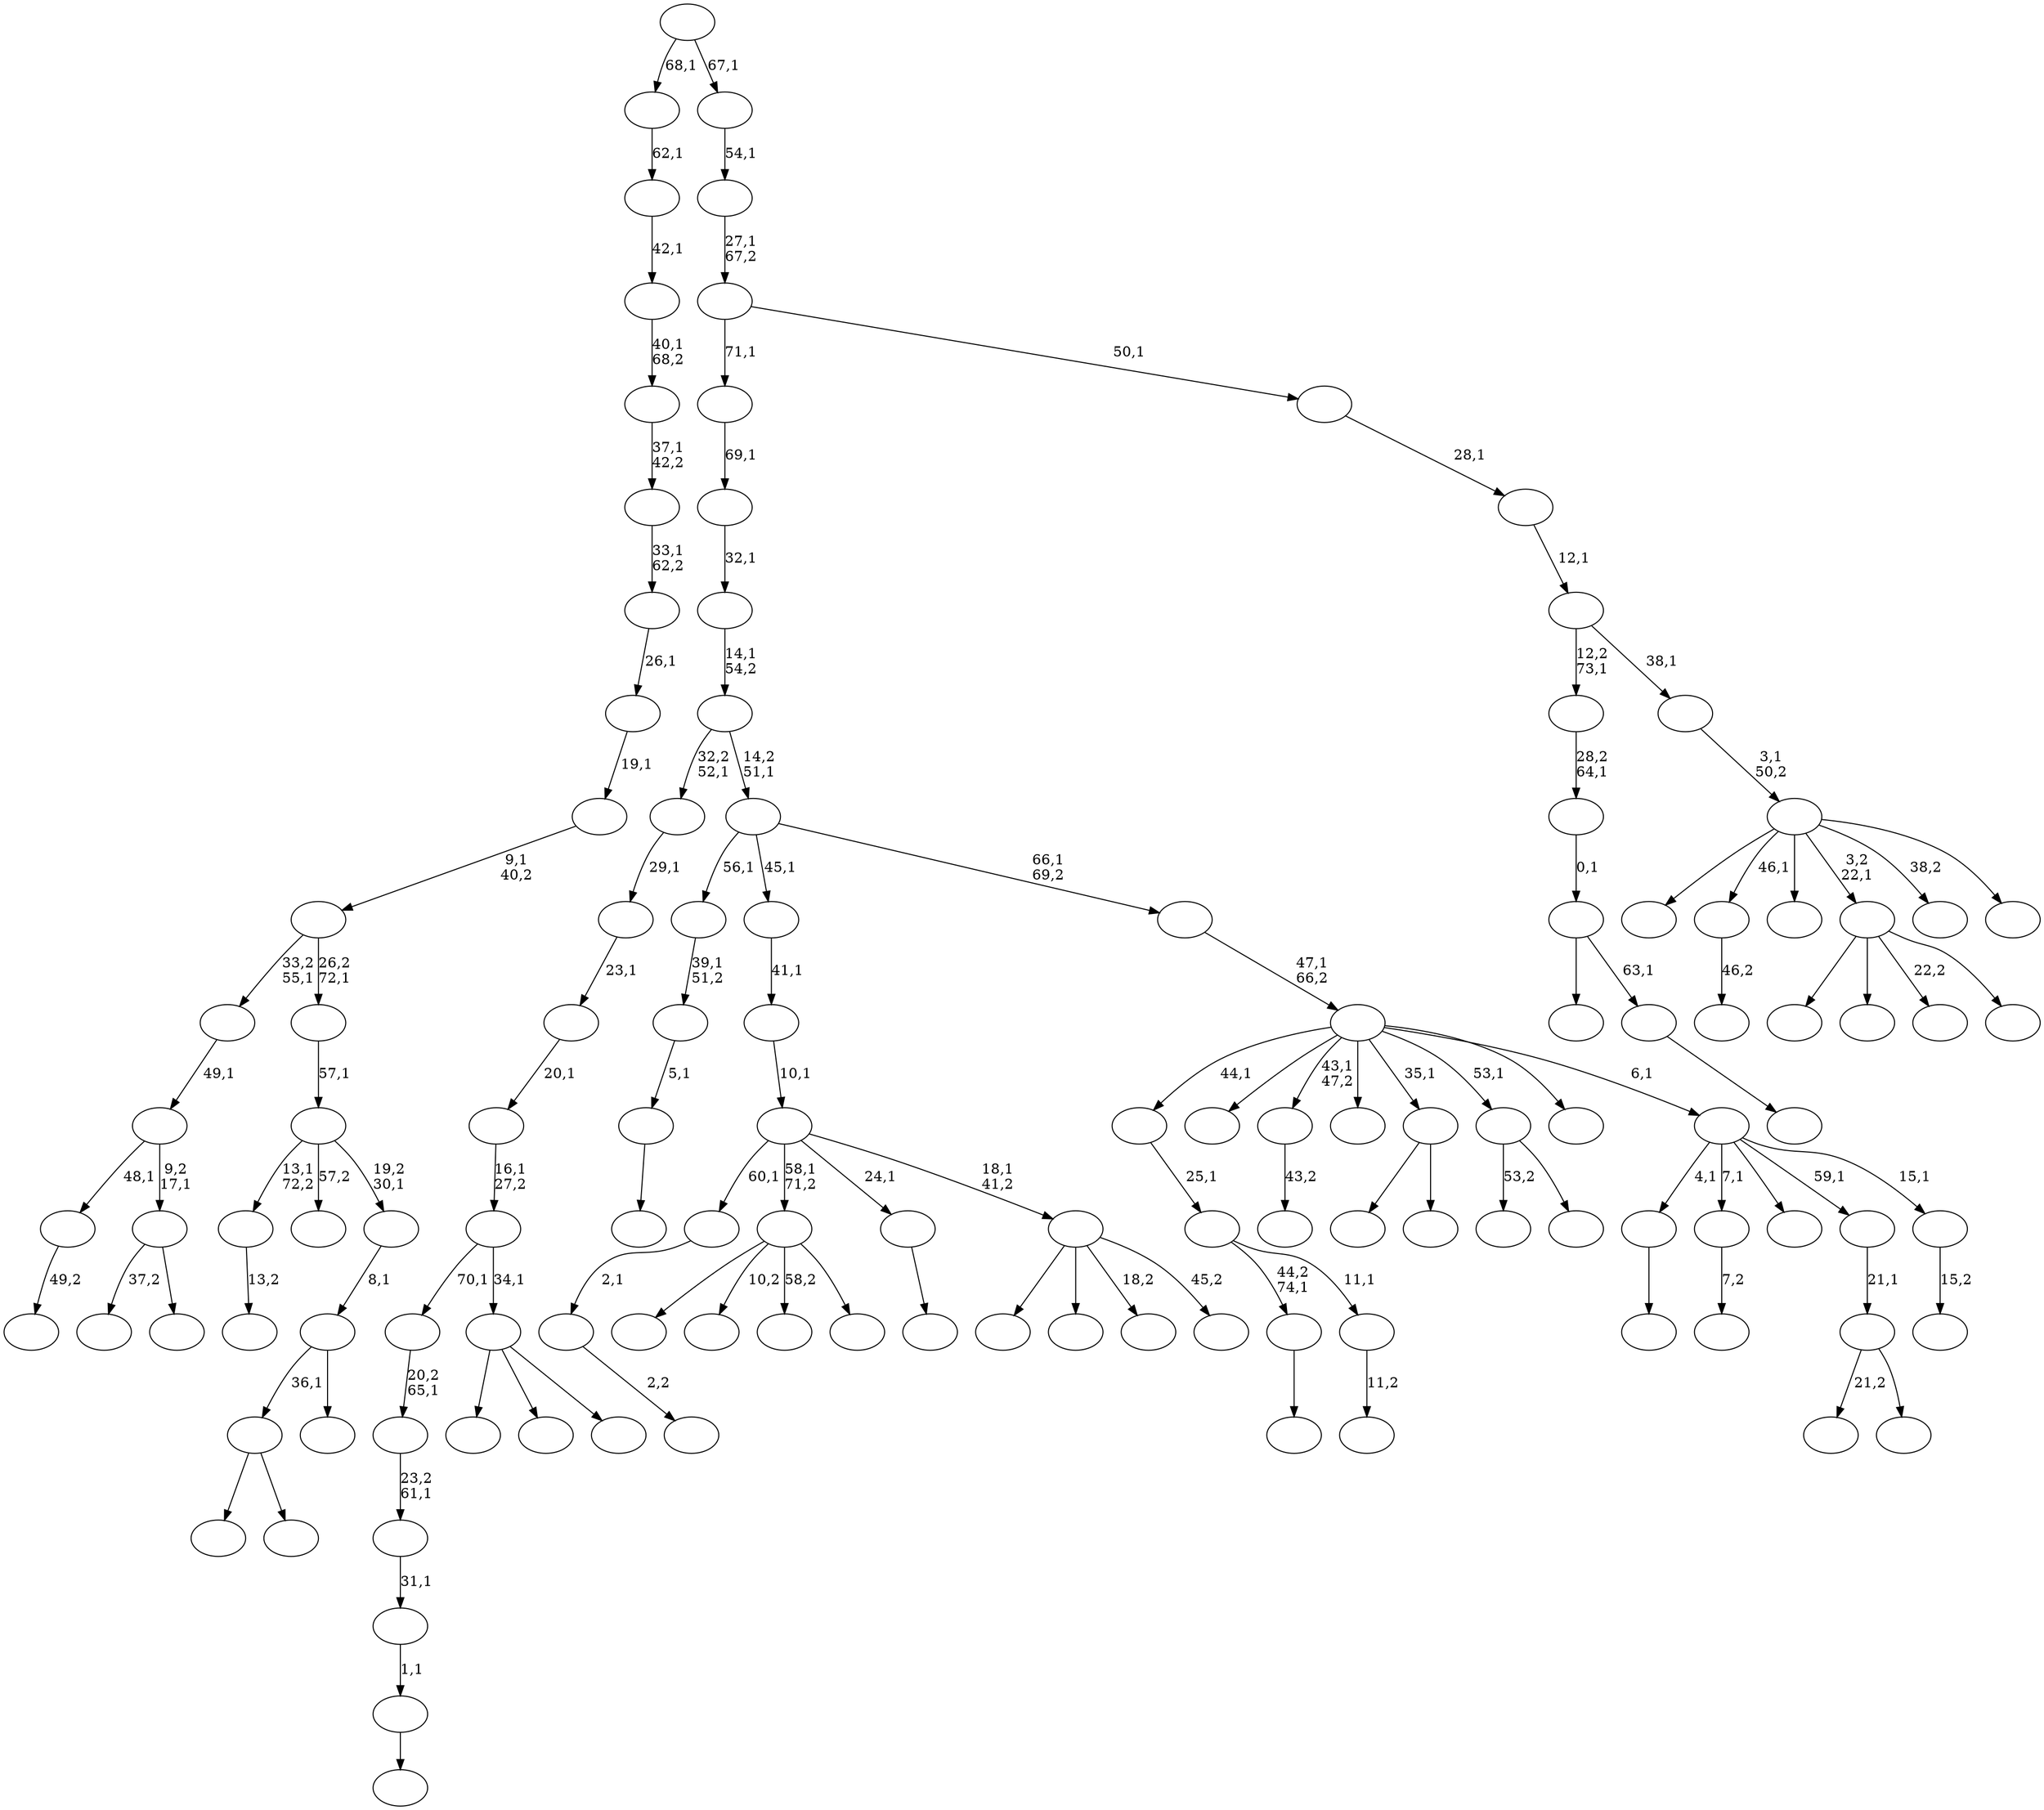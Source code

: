 digraph T {
	125 [label=""]
	124 [label=""]
	123 [label=""]
	122 [label=""]
	121 [label=""]
	120 [label=""]
	119 [label=""]
	118 [label=""]
	117 [label=""]
	116 [label=""]
	115 [label=""]
	114 [label=""]
	113 [label=""]
	112 [label=""]
	111 [label=""]
	110 [label=""]
	109 [label=""]
	108 [label=""]
	107 [label=""]
	106 [label=""]
	105 [label=""]
	104 [label=""]
	103 [label=""]
	102 [label=""]
	101 [label=""]
	100 [label=""]
	99 [label=""]
	98 [label=""]
	97 [label=""]
	96 [label=""]
	95 [label=""]
	94 [label=""]
	93 [label=""]
	92 [label=""]
	91 [label=""]
	90 [label=""]
	89 [label=""]
	88 [label=""]
	87 [label=""]
	86 [label=""]
	85 [label=""]
	84 [label=""]
	83 [label=""]
	82 [label=""]
	81 [label=""]
	80 [label=""]
	79 [label=""]
	78 [label=""]
	77 [label=""]
	76 [label=""]
	75 [label=""]
	74 [label=""]
	73 [label=""]
	72 [label=""]
	71 [label=""]
	70 [label=""]
	69 [label=""]
	68 [label=""]
	67 [label=""]
	66 [label=""]
	65 [label=""]
	64 [label=""]
	63 [label=""]
	62 [label=""]
	61 [label=""]
	60 [label=""]
	59 [label=""]
	58 [label=""]
	57 [label=""]
	56 [label=""]
	55 [label=""]
	54 [label=""]
	53 [label=""]
	52 [label=""]
	51 [label=""]
	50 [label=""]
	49 [label=""]
	48 [label=""]
	47 [label=""]
	46 [label=""]
	45 [label=""]
	44 [label=""]
	43 [label=""]
	42 [label=""]
	41 [label=""]
	40 [label=""]
	39 [label=""]
	38 [label=""]
	37 [label=""]
	36 [label=""]
	35 [label=""]
	34 [label=""]
	33 [label=""]
	32 [label=""]
	31 [label=""]
	30 [label=""]
	29 [label=""]
	28 [label=""]
	27 [label=""]
	26 [label=""]
	25 [label=""]
	24 [label=""]
	23 [label=""]
	22 [label=""]
	21 [label=""]
	20 [label=""]
	19 [label=""]
	18 [label=""]
	17 [label=""]
	16 [label=""]
	15 [label=""]
	14 [label=""]
	13 [label=""]
	12 [label=""]
	11 [label=""]
	10 [label=""]
	9 [label=""]
	8 [label=""]
	7 [label=""]
	6 [label=""]
	5 [label=""]
	4 [label=""]
	3 [label=""]
	2 [label=""]
	1 [label=""]
	0 [label=""]
	119 -> 120 [label=""]
	118 -> 119 [label="1,1"]
	117 -> 118 [label="31,1"]
	116 -> 117 [label="23,2\n61,1"]
	115 -> 116 [label="20,2\n65,1"]
	113 -> 114 [label=""]
	108 -> 109 [label="11,2"]
	107 -> 113 [label="44,2\n74,1"]
	107 -> 108 [label="11,1"]
	106 -> 107 [label="25,1"]
	104 -> 105 [label="13,2"]
	101 -> 102 [label="49,2"]
	97 -> 98 [label=""]
	94 -> 95 [label="43,2"]
	92 -> 93 [label="46,2"]
	89 -> 121 [label=""]
	89 -> 110 [label=""]
	89 -> 90 [label=""]
	88 -> 115 [label="70,1"]
	88 -> 89 [label="34,1"]
	87 -> 88 [label="16,1\n27,2"]
	86 -> 87 [label="20,1"]
	85 -> 86 [label="23,1"]
	84 -> 85 [label="29,1"]
	80 -> 81 [label=""]
	79 -> 80 [label="5,1"]
	78 -> 79 [label="39,1\n51,2"]
	73 -> 123 [label="37,2"]
	73 -> 74 [label=""]
	72 -> 101 [label="48,1"]
	72 -> 73 [label="9,2\n17,1"]
	71 -> 72 [label="49,1"]
	68 -> 69 [label="7,2"]
	64 -> 65 [label="2,2"]
	63 -> 64 [label="2,1"]
	60 -> 125 [label=""]
	60 -> 122 [label=""]
	60 -> 103 [label="22,2"]
	60 -> 61 [label=""]
	58 -> 111 [label=""]
	58 -> 59 [label=""]
	56 -> 70 [label="53,2"]
	56 -> 57 [label=""]
	52 -> 91 [label=""]
	52 -> 53 [label=""]
	50 -> 51 [label=""]
	49 -> 76 [label=""]
	49 -> 50 [label="63,1"]
	48 -> 49 [label="0,1"]
	47 -> 48 [label="28,2\n64,1"]
	44 -> 99 [label="21,2"]
	44 -> 45 [label=""]
	43 -> 44 [label="21,1"]
	41 -> 112 [label=""]
	41 -> 67 [label="10,2"]
	41 -> 62 [label="58,2"]
	41 -> 42 [label=""]
	39 -> 40 [label=""]
	37 -> 124 [label=""]
	37 -> 77 [label=""]
	37 -> 55 [label="18,2"]
	37 -> 38 [label="45,2"]
	36 -> 63 [label="60,1"]
	36 -> 41 [label="58,1\n71,2"]
	36 -> 39 [label="24,1"]
	36 -> 37 [label="18,1\n41,2"]
	35 -> 36 [label="10,1"]
	34 -> 35 [label="41,1"]
	32 -> 33 [label="15,2"]
	31 -> 97 [label="4,1"]
	31 -> 68 [label="7,1"]
	31 -> 66 [label=""]
	31 -> 43 [label="59,1"]
	31 -> 32 [label="15,1"]
	30 -> 106 [label="44,1"]
	30 -> 100 [label=""]
	30 -> 94 [label="43,1\n47,2"]
	30 -> 82 [label=""]
	30 -> 58 [label="35,1"]
	30 -> 56 [label="53,1"]
	30 -> 54 [label=""]
	30 -> 31 [label="6,1"]
	29 -> 30 [label="47,1\n66,2"]
	28 -> 78 [label="56,1"]
	28 -> 34 [label="45,1"]
	28 -> 29 [label="66,1\n69,2"]
	27 -> 84 [label="32,2\n52,1"]
	27 -> 28 [label="14,2\n51,1"]
	26 -> 27 [label="14,1\n54,2"]
	25 -> 26 [label="32,1"]
	24 -> 25 [label="69,1"]
	22 -> 52 [label="36,1"]
	22 -> 23 [label=""]
	21 -> 22 [label="8,1"]
	20 -> 104 [label="13,1\n72,2"]
	20 -> 83 [label="57,2"]
	20 -> 21 [label="19,2\n30,1"]
	19 -> 20 [label="57,1"]
	18 -> 71 [label="33,2\n55,1"]
	18 -> 19 [label="26,2\n72,1"]
	17 -> 18 [label="9,1\n40,2"]
	16 -> 17 [label="19,1"]
	15 -> 16 [label="26,1"]
	14 -> 15 [label="33,1\n62,2"]
	13 -> 14 [label="37,1\n42,2"]
	12 -> 13 [label="40,1\n68,2"]
	11 -> 12 [label="42,1"]
	10 -> 11 [label="62,1"]
	8 -> 96 [label=""]
	8 -> 92 [label="46,1"]
	8 -> 75 [label=""]
	8 -> 60 [label="3,2\n22,1"]
	8 -> 46 [label="38,2"]
	8 -> 9 [label=""]
	7 -> 8 [label="3,1\n50,2"]
	6 -> 47 [label="12,2\n73,1"]
	6 -> 7 [label="38,1"]
	5 -> 6 [label="12,1"]
	4 -> 5 [label="28,1"]
	3 -> 24 [label="71,1"]
	3 -> 4 [label="50,1"]
	2 -> 3 [label="27,1\n67,2"]
	1 -> 2 [label="54,1"]
	0 -> 10 [label="68,1"]
	0 -> 1 [label="67,1"]
}
